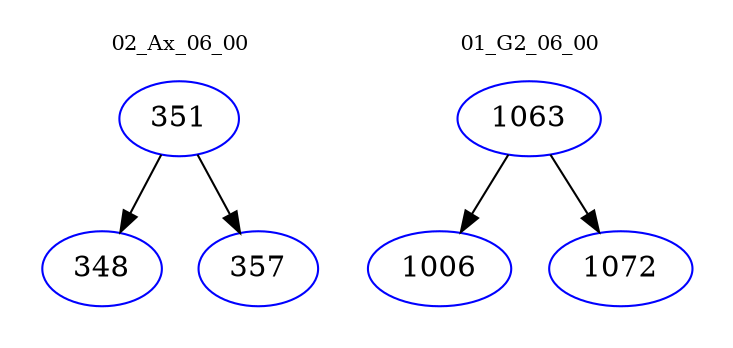 digraph{
subgraph cluster_0 {
color = white
label = "02_Ax_06_00";
fontsize=10;
T0_351 [label="351", color="blue"]
T0_351 -> T0_348 [color="black"]
T0_348 [label="348", color="blue"]
T0_351 -> T0_357 [color="black"]
T0_357 [label="357", color="blue"]
}
subgraph cluster_1 {
color = white
label = "01_G2_06_00";
fontsize=10;
T1_1063 [label="1063", color="blue"]
T1_1063 -> T1_1006 [color="black"]
T1_1006 [label="1006", color="blue"]
T1_1063 -> T1_1072 [color="black"]
T1_1072 [label="1072", color="blue"]
}
}
